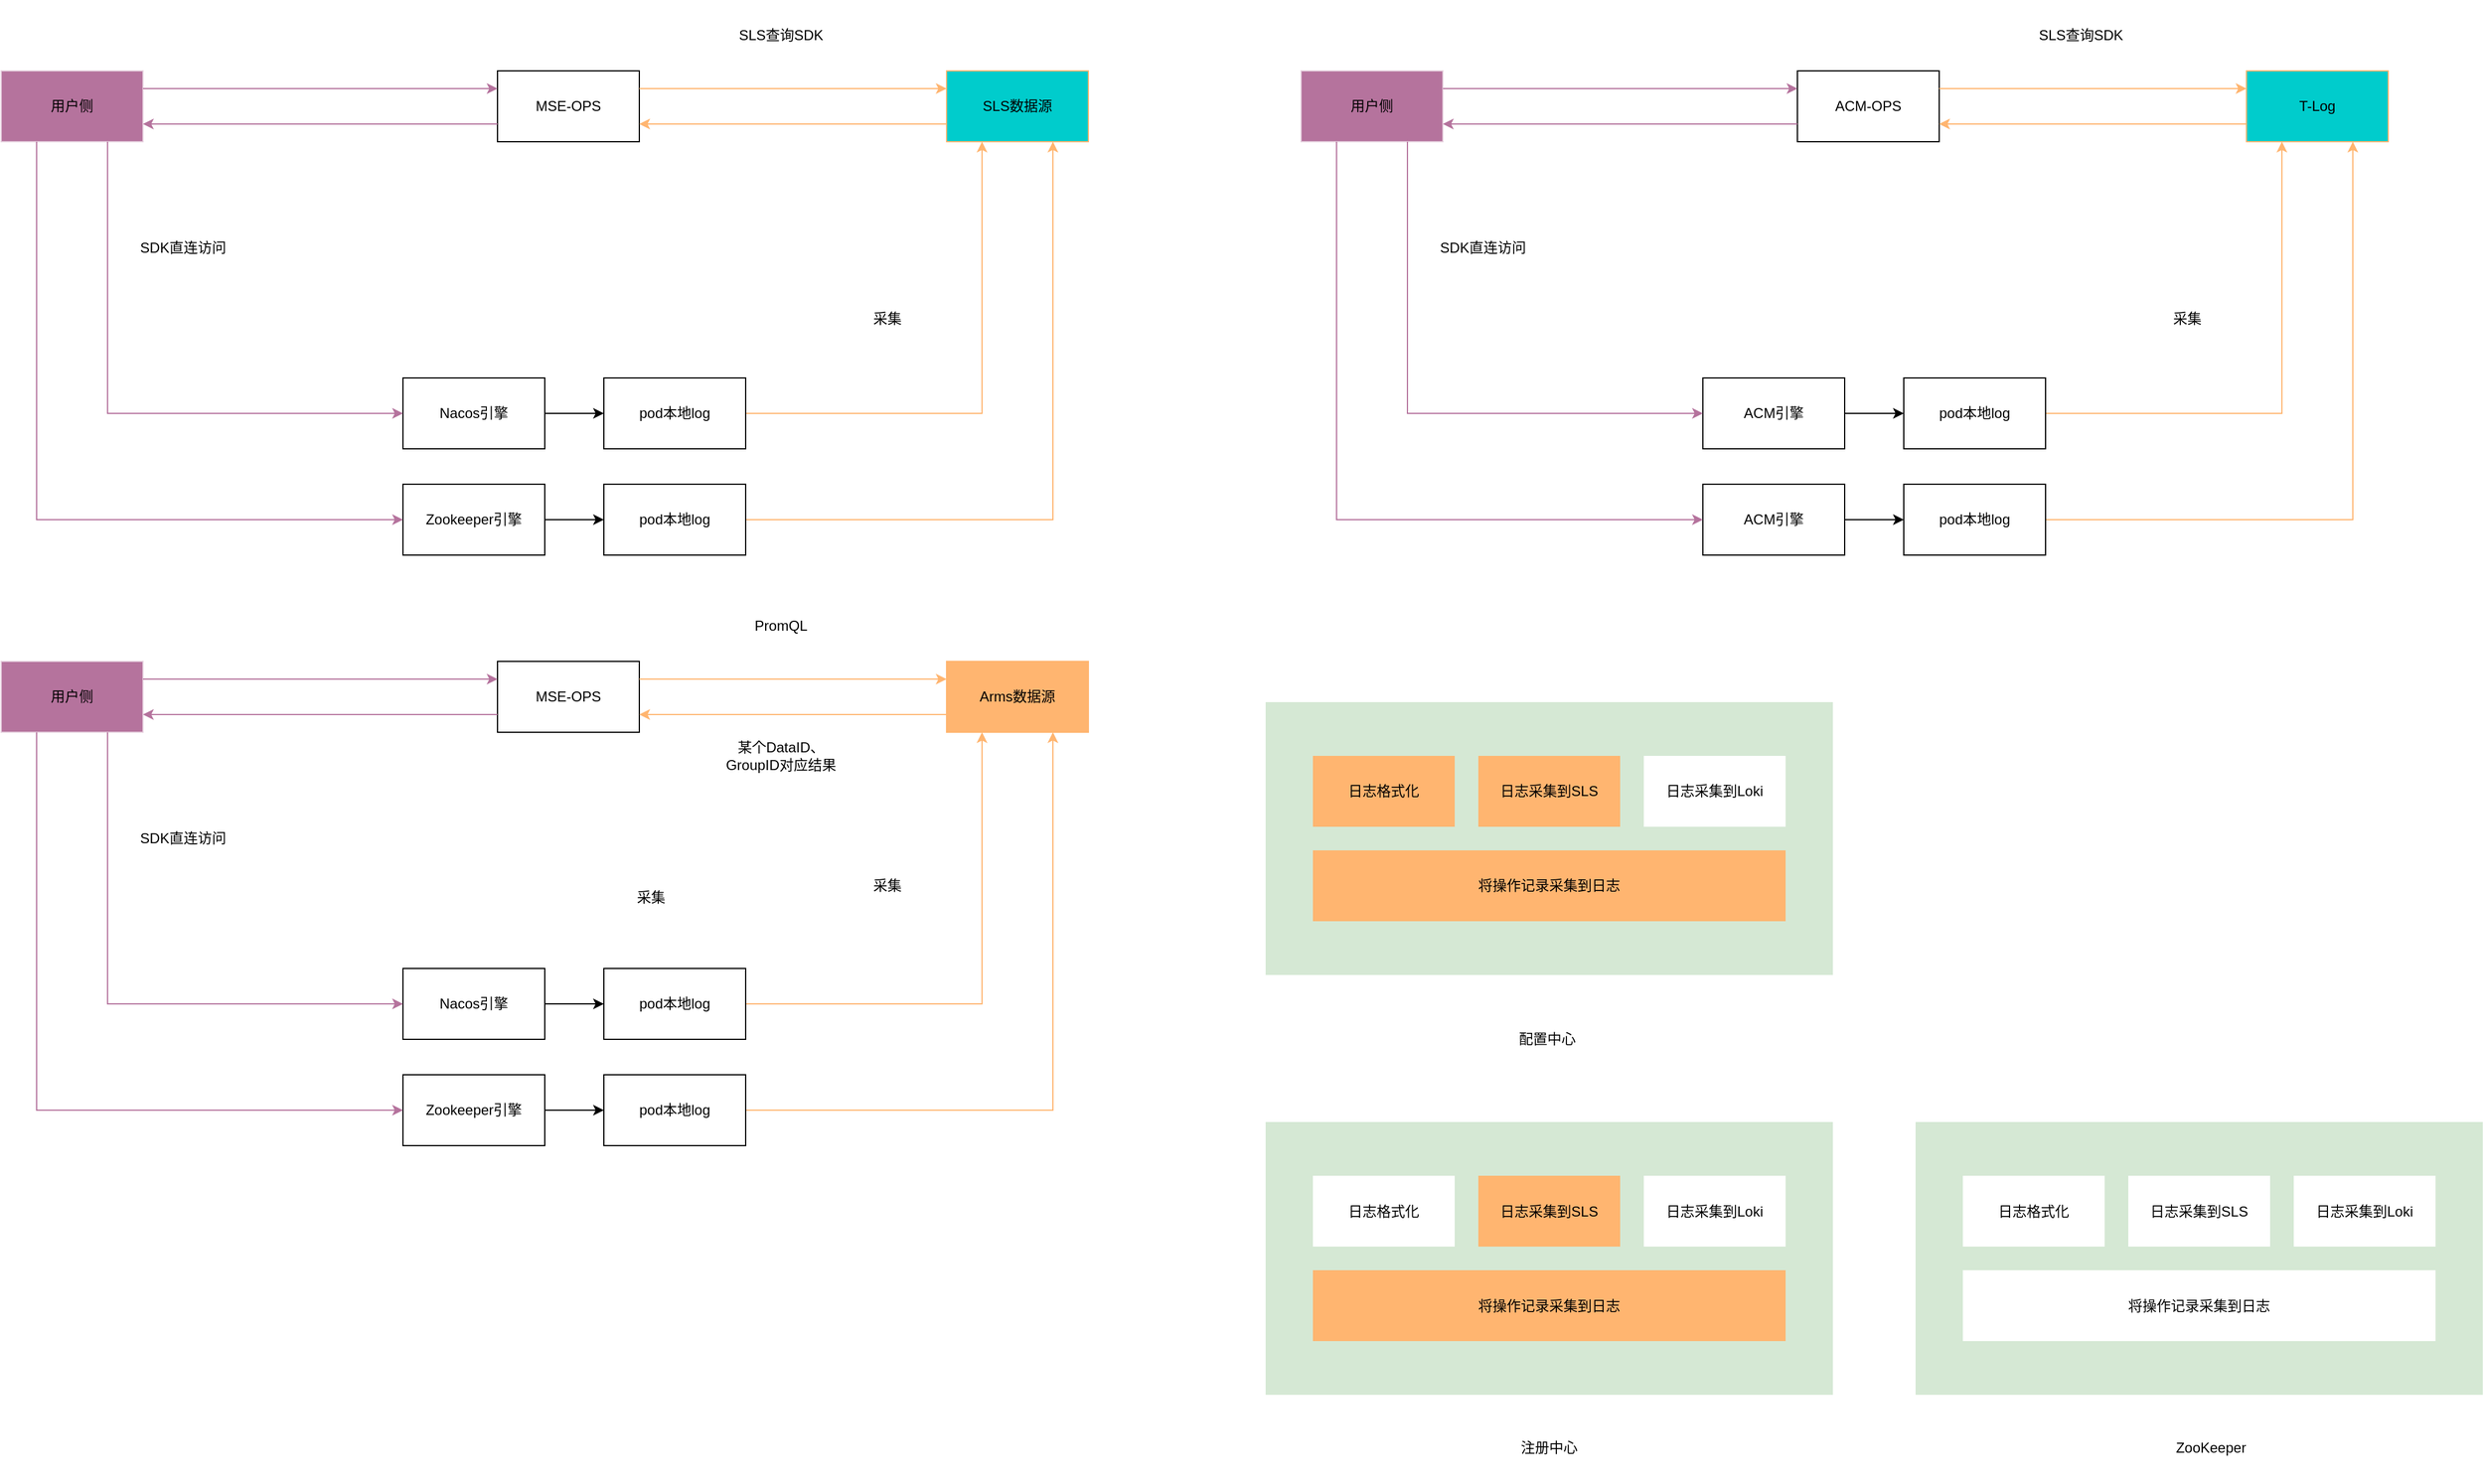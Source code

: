 <mxfile version="16.6.5" type="github">
  <diagram id="Uhu2Ll49Uh4k2IdSFsoS" name="Page-1">
    <mxGraphModel dx="1364" dy="728" grid="1" gridSize="10" guides="1" tooltips="1" connect="1" arrows="1" fold="1" page="1" pageScale="1" pageWidth="827" pageHeight="1169" math="0" shadow="0">
      <root>
        <mxCell id="0" />
        <mxCell id="1" parent="0" />
        <mxCell id="-PRiL7OBCbt_mv9-A4bU-6" value="用户侧" style="rounded=0;whiteSpace=wrap;html=1;fillColor=#B5739D;strokeColor=#E6D0DE;" parent="1" vertex="1">
          <mxGeometry x="240" y="1020" width="120" height="60" as="geometry" />
        </mxCell>
        <mxCell id="-PRiL7OBCbt_mv9-A4bU-7" value="MSE-OPS" style="rounded=0;whiteSpace=wrap;html=1;" parent="1" vertex="1">
          <mxGeometry x="660" y="1020" width="120" height="60" as="geometry" />
        </mxCell>
        <mxCell id="-PRiL7OBCbt_mv9-A4bU-8" value="Arms数据源" style="rounded=0;whiteSpace=wrap;html=1;strokeColor=#FFB570;fillColor=#FFB570;" parent="1" vertex="1">
          <mxGeometry x="1040" y="1020" width="120" height="60" as="geometry" />
        </mxCell>
        <mxCell id="-PRiL7OBCbt_mv9-A4bU-9" style="edgeStyle=orthogonalEdgeStyle;rounded=0;orthogonalLoop=1;jettySize=auto;html=1;exitX=1;exitY=0.5;exitDx=0;exitDy=0;entryX=0;entryY=0.5;entryDx=0;entryDy=0;" parent="1" source="-PRiL7OBCbt_mv9-A4bU-10" target="-PRiL7OBCbt_mv9-A4bU-23" edge="1">
          <mxGeometry relative="1" as="geometry" />
        </mxCell>
        <mxCell id="-PRiL7OBCbt_mv9-A4bU-10" value="Nacos引擎" style="rounded=0;whiteSpace=wrap;html=1;" parent="1" vertex="1">
          <mxGeometry x="580" y="1280" width="120" height="60" as="geometry" />
        </mxCell>
        <mxCell id="-PRiL7OBCbt_mv9-A4bU-11" value="" style="endArrow=classic;html=1;rounded=0;entryX=1;entryY=0.75;entryDx=0;entryDy=0;exitX=0;exitY=0.75;exitDx=0;exitDy=0;fillColor=#FFB570;strokeColor=#FFB570;" parent="1" source="-PRiL7OBCbt_mv9-A4bU-8" target="-PRiL7OBCbt_mv9-A4bU-7" edge="1">
          <mxGeometry width="50" height="50" relative="1" as="geometry">
            <mxPoint x="310" y="1170" as="sourcePoint" />
            <mxPoint x="610" y="1170" as="targetPoint" />
          </mxGeometry>
        </mxCell>
        <mxCell id="-PRiL7OBCbt_mv9-A4bU-12" value="" style="endArrow=classic;html=1;rounded=0;entryX=0;entryY=0.25;entryDx=0;entryDy=0;exitX=1;exitY=0.25;exitDx=0;exitDy=0;fillColor=#FFB570;strokeColor=#FFB570;" parent="1" source="-PRiL7OBCbt_mv9-A4bU-7" target="-PRiL7OBCbt_mv9-A4bU-8" edge="1">
          <mxGeometry width="50" height="50" relative="1" as="geometry">
            <mxPoint x="530" y="850" as="sourcePoint" />
            <mxPoint x="530" y="1010" as="targetPoint" />
          </mxGeometry>
        </mxCell>
        <mxCell id="-PRiL7OBCbt_mv9-A4bU-13" value="SDK直连访问" style="rounded=0;whiteSpace=wrap;html=1;strokeColor=none;" parent="1" vertex="1">
          <mxGeometry x="334" y="1140" width="120" height="60" as="geometry" />
        </mxCell>
        <mxCell id="-PRiL7OBCbt_mv9-A4bU-14" value="" style="endArrow=classic;html=1;rounded=0;entryX=1;entryY=0.75;entryDx=0;entryDy=0;exitX=0;exitY=0.75;exitDx=0;exitDy=0;fillColor=#B5739D;strokeColor=#B5739D;" parent="1" source="-PRiL7OBCbt_mv9-A4bU-7" target="-PRiL7OBCbt_mv9-A4bU-6" edge="1">
          <mxGeometry width="50" height="50" relative="1" as="geometry">
            <mxPoint x="760" y="1030" as="sourcePoint" />
            <mxPoint x="760" y="870" as="targetPoint" />
          </mxGeometry>
        </mxCell>
        <mxCell id="-PRiL7OBCbt_mv9-A4bU-15" value="" style="endArrow=classic;html=1;rounded=0;entryX=0;entryY=0.25;entryDx=0;entryDy=0;exitX=1;exitY=0.25;exitDx=0;exitDy=0;fillColor=#B5739D;strokeColor=#B5739D;" parent="1" source="-PRiL7OBCbt_mv9-A4bU-6" target="-PRiL7OBCbt_mv9-A4bU-7" edge="1">
          <mxGeometry width="50" height="50" relative="1" as="geometry">
            <mxPoint x="670" y="1075" as="sourcePoint" />
            <mxPoint x="370" y="1075" as="targetPoint" />
          </mxGeometry>
        </mxCell>
        <mxCell id="-PRiL7OBCbt_mv9-A4bU-17" style="edgeStyle=orthogonalEdgeStyle;rounded=0;orthogonalLoop=1;jettySize=auto;html=1;exitX=1;exitY=0.5;exitDx=0;exitDy=0;entryX=0;entryY=0.5;entryDx=0;entryDy=0;" parent="1" source="-PRiL7OBCbt_mv9-A4bU-18" target="-PRiL7OBCbt_mv9-A4bU-24" edge="1">
          <mxGeometry relative="1" as="geometry" />
        </mxCell>
        <mxCell id="-PRiL7OBCbt_mv9-A4bU-18" value="Zookeeper引擎" style="rounded=0;whiteSpace=wrap;html=1;" parent="1" vertex="1">
          <mxGeometry x="580" y="1370" width="120" height="60" as="geometry" />
        </mxCell>
        <mxCell id="-PRiL7OBCbt_mv9-A4bU-19" value="" style="endArrow=classic;html=1;rounded=0;entryX=0;entryY=0.5;entryDx=0;entryDy=0;exitX=0.75;exitY=1;exitDx=0;exitDy=0;fillColor=#B5739D;strokeColor=#B5739D;" parent="1" source="-PRiL7OBCbt_mv9-A4bU-6" target="-PRiL7OBCbt_mv9-A4bU-10" edge="1">
          <mxGeometry width="50" height="50" relative="1" as="geometry">
            <mxPoint x="370" y="1235" as="sourcePoint" />
            <mxPoint x="670" y="1235" as="targetPoint" />
            <Array as="points">
              <mxPoint x="330" y="1310" />
            </Array>
          </mxGeometry>
        </mxCell>
        <mxCell id="-PRiL7OBCbt_mv9-A4bU-20" value="" style="endArrow=classic;html=1;rounded=0;fillColor=#FFB570;strokeColor=#FFB570;exitX=1;exitY=0.5;exitDx=0;exitDy=0;entryX=0.25;entryY=1;entryDx=0;entryDy=0;" parent="1" source="-PRiL7OBCbt_mv9-A4bU-23" target="-PRiL7OBCbt_mv9-A4bU-8" edge="1">
          <mxGeometry width="50" height="50" relative="1" as="geometry">
            <mxPoint x="1000" y="1460" as="sourcePoint" />
            <mxPoint x="1070" y="1350" as="targetPoint" />
            <Array as="points">
              <mxPoint x="1070" y="1310" />
            </Array>
          </mxGeometry>
        </mxCell>
        <mxCell id="-PRiL7OBCbt_mv9-A4bU-21" value="" style="endArrow=classic;html=1;rounded=0;fillColor=#FFB570;strokeColor=#FFB570;exitX=1;exitY=0.5;exitDx=0;exitDy=0;entryX=0.75;entryY=1;entryDx=0;entryDy=0;" parent="1" source="-PRiL7OBCbt_mv9-A4bU-24" target="-PRiL7OBCbt_mv9-A4bU-8" edge="1">
          <mxGeometry width="50" height="50" relative="1" as="geometry">
            <mxPoint x="1010" y="1550" as="sourcePoint" />
            <mxPoint x="1130" y="1350" as="targetPoint" />
            <Array as="points">
              <mxPoint x="1130" y="1400" />
            </Array>
          </mxGeometry>
        </mxCell>
        <mxCell id="-PRiL7OBCbt_mv9-A4bU-22" value="" style="endArrow=classic;html=1;rounded=0;entryX=0;entryY=0.5;entryDx=0;entryDy=0;exitX=0.25;exitY=1;exitDx=0;exitDy=0;fillColor=#B5739D;strokeColor=#B5739D;" parent="1" source="-PRiL7OBCbt_mv9-A4bU-6" target="-PRiL7OBCbt_mv9-A4bU-18" edge="1">
          <mxGeometry width="50" height="50" relative="1" as="geometry">
            <mxPoint x="260" y="1360" as="sourcePoint" />
            <mxPoint x="590" y="1550" as="targetPoint" />
            <Array as="points">
              <mxPoint x="270" y="1400" />
            </Array>
          </mxGeometry>
        </mxCell>
        <mxCell id="-PRiL7OBCbt_mv9-A4bU-23" value="pod本地log" style="rounded=0;whiteSpace=wrap;html=1;" parent="1" vertex="1">
          <mxGeometry x="750" y="1280" width="120" height="60" as="geometry" />
        </mxCell>
        <mxCell id="-PRiL7OBCbt_mv9-A4bU-24" value="pod本地log" style="rounded=0;whiteSpace=wrap;html=1;" parent="1" vertex="1">
          <mxGeometry x="750" y="1370" width="120" height="60" as="geometry" />
        </mxCell>
        <mxCell id="-PRiL7OBCbt_mv9-A4bU-25" value="采集" style="rounded=0;whiteSpace=wrap;html=1;strokeColor=none;" parent="1" vertex="1">
          <mxGeometry x="730" y="1190" width="120" height="60" as="geometry" />
        </mxCell>
        <mxCell id="-PRiL7OBCbt_mv9-A4bU-26" value="PromQL" style="rounded=0;whiteSpace=wrap;html=1;strokeColor=none;" parent="1" vertex="1">
          <mxGeometry x="840" y="960" width="120" height="60" as="geometry" />
        </mxCell>
        <mxCell id="-PRiL7OBCbt_mv9-A4bU-29" value="采集" style="rounded=0;whiteSpace=wrap;html=1;strokeColor=none;" parent="1" vertex="1">
          <mxGeometry x="930" y="1180" width="120" height="60" as="geometry" />
        </mxCell>
        <mxCell id="-PRiL7OBCbt_mv9-A4bU-31" value="用户侧" style="rounded=0;whiteSpace=wrap;html=1;fillColor=#B5739D;strokeColor=#E6D0DE;" parent="1" vertex="1">
          <mxGeometry x="240" y="520" width="120" height="60" as="geometry" />
        </mxCell>
        <mxCell id="-PRiL7OBCbt_mv9-A4bU-32" value="MSE-OPS" style="rounded=0;whiteSpace=wrap;html=1;" parent="1" vertex="1">
          <mxGeometry x="660" y="520" width="120" height="60" as="geometry" />
        </mxCell>
        <mxCell id="-PRiL7OBCbt_mv9-A4bU-33" value="SLS数据源" style="rounded=0;whiteSpace=wrap;html=1;strokeColor=#FFB570;fillColor=#00CCCC;" parent="1" vertex="1">
          <mxGeometry x="1040" y="520" width="120" height="60" as="geometry" />
        </mxCell>
        <mxCell id="-PRiL7OBCbt_mv9-A4bU-34" style="edgeStyle=orthogonalEdgeStyle;rounded=0;orthogonalLoop=1;jettySize=auto;html=1;exitX=1;exitY=0.5;exitDx=0;exitDy=0;entryX=0;entryY=0.5;entryDx=0;entryDy=0;" parent="1" source="-PRiL7OBCbt_mv9-A4bU-35" target="-PRiL7OBCbt_mv9-A4bU-47" edge="1">
          <mxGeometry relative="1" as="geometry" />
        </mxCell>
        <mxCell id="-PRiL7OBCbt_mv9-A4bU-35" value="Nacos引擎" style="rounded=0;whiteSpace=wrap;html=1;" parent="1" vertex="1">
          <mxGeometry x="580" y="780" width="120" height="60" as="geometry" />
        </mxCell>
        <mxCell id="-PRiL7OBCbt_mv9-A4bU-36" value="" style="endArrow=classic;html=1;rounded=0;entryX=1;entryY=0.75;entryDx=0;entryDy=0;exitX=0;exitY=0.75;exitDx=0;exitDy=0;fillColor=#FFB570;strokeColor=#FFB570;" parent="1" source="-PRiL7OBCbt_mv9-A4bU-33" target="-PRiL7OBCbt_mv9-A4bU-32" edge="1">
          <mxGeometry width="50" height="50" relative="1" as="geometry">
            <mxPoint x="310" y="670" as="sourcePoint" />
            <mxPoint x="610" y="670" as="targetPoint" />
          </mxGeometry>
        </mxCell>
        <mxCell id="-PRiL7OBCbt_mv9-A4bU-37" value="" style="endArrow=classic;html=1;rounded=0;entryX=0;entryY=0.25;entryDx=0;entryDy=0;exitX=1;exitY=0.25;exitDx=0;exitDy=0;fillColor=#FFB570;strokeColor=#FFB570;" parent="1" source="-PRiL7OBCbt_mv9-A4bU-32" target="-PRiL7OBCbt_mv9-A4bU-33" edge="1">
          <mxGeometry width="50" height="50" relative="1" as="geometry">
            <mxPoint x="530" y="350" as="sourcePoint" />
            <mxPoint x="530" y="510" as="targetPoint" />
          </mxGeometry>
        </mxCell>
        <mxCell id="-PRiL7OBCbt_mv9-A4bU-38" value="SDK直连访问" style="rounded=0;whiteSpace=wrap;html=1;strokeColor=none;" parent="1" vertex="1">
          <mxGeometry x="334" y="640" width="120" height="60" as="geometry" />
        </mxCell>
        <mxCell id="-PRiL7OBCbt_mv9-A4bU-39" value="" style="endArrow=classic;html=1;rounded=0;entryX=1;entryY=0.75;entryDx=0;entryDy=0;exitX=0;exitY=0.75;exitDx=0;exitDy=0;fillColor=#B5739D;strokeColor=#B5739D;" parent="1" source="-PRiL7OBCbt_mv9-A4bU-32" target="-PRiL7OBCbt_mv9-A4bU-31" edge="1">
          <mxGeometry width="50" height="50" relative="1" as="geometry">
            <mxPoint x="760" y="530" as="sourcePoint" />
            <mxPoint x="760" y="370" as="targetPoint" />
          </mxGeometry>
        </mxCell>
        <mxCell id="-PRiL7OBCbt_mv9-A4bU-40" value="" style="endArrow=classic;html=1;rounded=0;entryX=0;entryY=0.25;entryDx=0;entryDy=0;exitX=1;exitY=0.25;exitDx=0;exitDy=0;fillColor=#B5739D;strokeColor=#B5739D;" parent="1" source="-PRiL7OBCbt_mv9-A4bU-31" target="-PRiL7OBCbt_mv9-A4bU-32" edge="1">
          <mxGeometry width="50" height="50" relative="1" as="geometry">
            <mxPoint x="670" y="575" as="sourcePoint" />
            <mxPoint x="370" y="575" as="targetPoint" />
          </mxGeometry>
        </mxCell>
        <mxCell id="-PRiL7OBCbt_mv9-A4bU-41" style="edgeStyle=orthogonalEdgeStyle;rounded=0;orthogonalLoop=1;jettySize=auto;html=1;exitX=1;exitY=0.5;exitDx=0;exitDy=0;entryX=0;entryY=0.5;entryDx=0;entryDy=0;" parent="1" source="-PRiL7OBCbt_mv9-A4bU-42" target="-PRiL7OBCbt_mv9-A4bU-48" edge="1">
          <mxGeometry relative="1" as="geometry" />
        </mxCell>
        <mxCell id="-PRiL7OBCbt_mv9-A4bU-42" value="Zookeeper引擎" style="rounded=0;whiteSpace=wrap;html=1;" parent="1" vertex="1">
          <mxGeometry x="580" y="870" width="120" height="60" as="geometry" />
        </mxCell>
        <mxCell id="-PRiL7OBCbt_mv9-A4bU-43" value="" style="endArrow=classic;html=1;rounded=0;entryX=0;entryY=0.5;entryDx=0;entryDy=0;exitX=0.75;exitY=1;exitDx=0;exitDy=0;fillColor=#B5739D;strokeColor=#B5739D;" parent="1" source="-PRiL7OBCbt_mv9-A4bU-31" target="-PRiL7OBCbt_mv9-A4bU-35" edge="1">
          <mxGeometry width="50" height="50" relative="1" as="geometry">
            <mxPoint x="370" y="735" as="sourcePoint" />
            <mxPoint x="670" y="735" as="targetPoint" />
            <Array as="points">
              <mxPoint x="330" y="810" />
            </Array>
          </mxGeometry>
        </mxCell>
        <mxCell id="-PRiL7OBCbt_mv9-A4bU-44" value="" style="endArrow=classic;html=1;rounded=0;fillColor=#FFB570;strokeColor=#FFB570;exitX=1;exitY=0.5;exitDx=0;exitDy=0;entryX=0.25;entryY=1;entryDx=0;entryDy=0;" parent="1" source="-PRiL7OBCbt_mv9-A4bU-47" target="-PRiL7OBCbt_mv9-A4bU-33" edge="1">
          <mxGeometry width="50" height="50" relative="1" as="geometry">
            <mxPoint x="1000" y="960" as="sourcePoint" />
            <mxPoint x="1070" y="850" as="targetPoint" />
            <Array as="points">
              <mxPoint x="1070" y="810" />
            </Array>
          </mxGeometry>
        </mxCell>
        <mxCell id="-PRiL7OBCbt_mv9-A4bU-45" value="" style="endArrow=classic;html=1;rounded=0;fillColor=#FFB570;strokeColor=#FFB570;exitX=1;exitY=0.5;exitDx=0;exitDy=0;entryX=0.75;entryY=1;entryDx=0;entryDy=0;" parent="1" source="-PRiL7OBCbt_mv9-A4bU-48" target="-PRiL7OBCbt_mv9-A4bU-33" edge="1">
          <mxGeometry width="50" height="50" relative="1" as="geometry">
            <mxPoint x="1010" y="1050" as="sourcePoint" />
            <mxPoint x="1130" y="850" as="targetPoint" />
            <Array as="points">
              <mxPoint x="1130" y="900" />
            </Array>
          </mxGeometry>
        </mxCell>
        <mxCell id="-PRiL7OBCbt_mv9-A4bU-46" value="" style="endArrow=classic;html=1;rounded=0;entryX=0;entryY=0.5;entryDx=0;entryDy=0;exitX=0.25;exitY=1;exitDx=0;exitDy=0;fillColor=#B5739D;strokeColor=#B5739D;" parent="1" source="-PRiL7OBCbt_mv9-A4bU-31" target="-PRiL7OBCbt_mv9-A4bU-42" edge="1">
          <mxGeometry width="50" height="50" relative="1" as="geometry">
            <mxPoint x="260" y="860" as="sourcePoint" />
            <mxPoint x="590" y="1050" as="targetPoint" />
            <Array as="points">
              <mxPoint x="270" y="900" />
            </Array>
          </mxGeometry>
        </mxCell>
        <mxCell id="-PRiL7OBCbt_mv9-A4bU-47" value="pod本地log" style="rounded=0;whiteSpace=wrap;html=1;" parent="1" vertex="1">
          <mxGeometry x="750" y="780" width="120" height="60" as="geometry" />
        </mxCell>
        <mxCell id="-PRiL7OBCbt_mv9-A4bU-48" value="pod本地log" style="rounded=0;whiteSpace=wrap;html=1;" parent="1" vertex="1">
          <mxGeometry x="750" y="870" width="120" height="60" as="geometry" />
        </mxCell>
        <mxCell id="-PRiL7OBCbt_mv9-A4bU-50" value="SLS查询SDK" style="rounded=0;whiteSpace=wrap;html=1;strokeColor=none;" parent="1" vertex="1">
          <mxGeometry x="840" y="460" width="120" height="60" as="geometry" />
        </mxCell>
        <mxCell id="-PRiL7OBCbt_mv9-A4bU-51" value="采集" style="rounded=0;whiteSpace=wrap;html=1;strokeColor=none;" parent="1" vertex="1">
          <mxGeometry x="930" y="700" width="120" height="60" as="geometry" />
        </mxCell>
        <mxCell id="-PRiL7OBCbt_mv9-A4bU-52" value="某个DataID、GroupID对应结果" style="rounded=0;whiteSpace=wrap;html=1;strokeColor=none;" parent="1" vertex="1">
          <mxGeometry x="840" y="1070" width="120" height="60" as="geometry" />
        </mxCell>
        <mxCell id="-PRiL7OBCbt_mv9-A4bU-53" value="用户侧" style="rounded=0;whiteSpace=wrap;html=1;fillColor=#B5739D;strokeColor=#E6D0DE;" parent="1" vertex="1">
          <mxGeometry x="1340" y="520" width="120" height="60" as="geometry" />
        </mxCell>
        <mxCell id="-PRiL7OBCbt_mv9-A4bU-54" value="ACM-OPS" style="rounded=0;whiteSpace=wrap;html=1;" parent="1" vertex="1">
          <mxGeometry x="1760" y="520" width="120" height="60" as="geometry" />
        </mxCell>
        <mxCell id="-PRiL7OBCbt_mv9-A4bU-55" value="T-Log" style="rounded=0;whiteSpace=wrap;html=1;strokeColor=#FFB570;fillColor=#00CCCC;" parent="1" vertex="1">
          <mxGeometry x="2140" y="520" width="120" height="60" as="geometry" />
        </mxCell>
        <mxCell id="-PRiL7OBCbt_mv9-A4bU-56" style="edgeStyle=orthogonalEdgeStyle;rounded=0;orthogonalLoop=1;jettySize=auto;html=1;exitX=1;exitY=0.5;exitDx=0;exitDy=0;entryX=0;entryY=0.5;entryDx=0;entryDy=0;" parent="1" source="-PRiL7OBCbt_mv9-A4bU-57" target="-PRiL7OBCbt_mv9-A4bU-69" edge="1">
          <mxGeometry relative="1" as="geometry" />
        </mxCell>
        <mxCell id="-PRiL7OBCbt_mv9-A4bU-57" value="ACM引擎" style="rounded=0;whiteSpace=wrap;html=1;" parent="1" vertex="1">
          <mxGeometry x="1680" y="780" width="120" height="60" as="geometry" />
        </mxCell>
        <mxCell id="-PRiL7OBCbt_mv9-A4bU-58" value="" style="endArrow=classic;html=1;rounded=0;entryX=1;entryY=0.75;entryDx=0;entryDy=0;exitX=0;exitY=0.75;exitDx=0;exitDy=0;fillColor=#FFB570;strokeColor=#FFB570;" parent="1" source="-PRiL7OBCbt_mv9-A4bU-55" target="-PRiL7OBCbt_mv9-A4bU-54" edge="1">
          <mxGeometry width="50" height="50" relative="1" as="geometry">
            <mxPoint x="1410" y="670" as="sourcePoint" />
            <mxPoint x="1710" y="670" as="targetPoint" />
          </mxGeometry>
        </mxCell>
        <mxCell id="-PRiL7OBCbt_mv9-A4bU-59" value="" style="endArrow=classic;html=1;rounded=0;entryX=0;entryY=0.25;entryDx=0;entryDy=0;exitX=1;exitY=0.25;exitDx=0;exitDy=0;fillColor=#FFB570;strokeColor=#FFB570;" parent="1" source="-PRiL7OBCbt_mv9-A4bU-54" target="-PRiL7OBCbt_mv9-A4bU-55" edge="1">
          <mxGeometry width="50" height="50" relative="1" as="geometry">
            <mxPoint x="1630" y="350" as="sourcePoint" />
            <mxPoint x="1630" y="510" as="targetPoint" />
          </mxGeometry>
        </mxCell>
        <mxCell id="-PRiL7OBCbt_mv9-A4bU-60" value="SDK直连访问" style="rounded=0;whiteSpace=wrap;html=1;strokeColor=none;" parent="1" vertex="1">
          <mxGeometry x="1434" y="640" width="120" height="60" as="geometry" />
        </mxCell>
        <mxCell id="-PRiL7OBCbt_mv9-A4bU-61" value="" style="endArrow=classic;html=1;rounded=0;entryX=1;entryY=0.75;entryDx=0;entryDy=0;exitX=0;exitY=0.75;exitDx=0;exitDy=0;fillColor=#B5739D;strokeColor=#B5739D;" parent="1" source="-PRiL7OBCbt_mv9-A4bU-54" target="-PRiL7OBCbt_mv9-A4bU-53" edge="1">
          <mxGeometry width="50" height="50" relative="1" as="geometry">
            <mxPoint x="1860" y="530" as="sourcePoint" />
            <mxPoint x="1860" y="370" as="targetPoint" />
          </mxGeometry>
        </mxCell>
        <mxCell id="-PRiL7OBCbt_mv9-A4bU-62" value="" style="endArrow=classic;html=1;rounded=0;entryX=0;entryY=0.25;entryDx=0;entryDy=0;exitX=1;exitY=0.25;exitDx=0;exitDy=0;fillColor=#B5739D;strokeColor=#B5739D;" parent="1" source="-PRiL7OBCbt_mv9-A4bU-53" target="-PRiL7OBCbt_mv9-A4bU-54" edge="1">
          <mxGeometry width="50" height="50" relative="1" as="geometry">
            <mxPoint x="1770" y="575" as="sourcePoint" />
            <mxPoint x="1470" y="575" as="targetPoint" />
          </mxGeometry>
        </mxCell>
        <mxCell id="-PRiL7OBCbt_mv9-A4bU-63" style="edgeStyle=orthogonalEdgeStyle;rounded=0;orthogonalLoop=1;jettySize=auto;html=1;exitX=1;exitY=0.5;exitDx=0;exitDy=0;entryX=0;entryY=0.5;entryDx=0;entryDy=0;" parent="1" source="-PRiL7OBCbt_mv9-A4bU-64" target="-PRiL7OBCbt_mv9-A4bU-70" edge="1">
          <mxGeometry relative="1" as="geometry" />
        </mxCell>
        <mxCell id="-PRiL7OBCbt_mv9-A4bU-64" value="ACM引擎" style="rounded=0;whiteSpace=wrap;html=1;" parent="1" vertex="1">
          <mxGeometry x="1680" y="870" width="120" height="60" as="geometry" />
        </mxCell>
        <mxCell id="-PRiL7OBCbt_mv9-A4bU-65" value="" style="endArrow=classic;html=1;rounded=0;entryX=0;entryY=0.5;entryDx=0;entryDy=0;exitX=0.75;exitY=1;exitDx=0;exitDy=0;fillColor=#B5739D;strokeColor=#B5739D;" parent="1" source="-PRiL7OBCbt_mv9-A4bU-53" target="-PRiL7OBCbt_mv9-A4bU-57" edge="1">
          <mxGeometry width="50" height="50" relative="1" as="geometry">
            <mxPoint x="1470" y="735" as="sourcePoint" />
            <mxPoint x="1770" y="735" as="targetPoint" />
            <Array as="points">
              <mxPoint x="1430" y="810" />
            </Array>
          </mxGeometry>
        </mxCell>
        <mxCell id="-PRiL7OBCbt_mv9-A4bU-66" value="" style="endArrow=classic;html=1;rounded=0;fillColor=#FFB570;strokeColor=#FFB570;exitX=1;exitY=0.5;exitDx=0;exitDy=0;entryX=0.25;entryY=1;entryDx=0;entryDy=0;" parent="1" source="-PRiL7OBCbt_mv9-A4bU-69" target="-PRiL7OBCbt_mv9-A4bU-55" edge="1">
          <mxGeometry width="50" height="50" relative="1" as="geometry">
            <mxPoint x="2100" y="960" as="sourcePoint" />
            <mxPoint x="2170" y="850" as="targetPoint" />
            <Array as="points">
              <mxPoint x="2170" y="810" />
            </Array>
          </mxGeometry>
        </mxCell>
        <mxCell id="-PRiL7OBCbt_mv9-A4bU-67" value="" style="endArrow=classic;html=1;rounded=0;fillColor=#FFB570;strokeColor=#FFB570;exitX=1;exitY=0.5;exitDx=0;exitDy=0;entryX=0.75;entryY=1;entryDx=0;entryDy=0;" parent="1" source="-PRiL7OBCbt_mv9-A4bU-70" target="-PRiL7OBCbt_mv9-A4bU-55" edge="1">
          <mxGeometry width="50" height="50" relative="1" as="geometry">
            <mxPoint x="2110" y="1050" as="sourcePoint" />
            <mxPoint x="2230" y="850" as="targetPoint" />
            <Array as="points">
              <mxPoint x="2230" y="900" />
            </Array>
          </mxGeometry>
        </mxCell>
        <mxCell id="-PRiL7OBCbt_mv9-A4bU-68" value="" style="endArrow=classic;html=1;rounded=0;entryX=0;entryY=0.5;entryDx=0;entryDy=0;exitX=0.25;exitY=1;exitDx=0;exitDy=0;fillColor=#B5739D;strokeColor=#B5739D;" parent="1" source="-PRiL7OBCbt_mv9-A4bU-53" target="-PRiL7OBCbt_mv9-A4bU-64" edge="1">
          <mxGeometry width="50" height="50" relative="1" as="geometry">
            <mxPoint x="1360" y="860" as="sourcePoint" />
            <mxPoint x="1690" y="1050" as="targetPoint" />
            <Array as="points">
              <mxPoint x="1370" y="900" />
            </Array>
          </mxGeometry>
        </mxCell>
        <mxCell id="-PRiL7OBCbt_mv9-A4bU-69" value="pod本地log" style="rounded=0;whiteSpace=wrap;html=1;" parent="1" vertex="1">
          <mxGeometry x="1850" y="780" width="120" height="60" as="geometry" />
        </mxCell>
        <mxCell id="-PRiL7OBCbt_mv9-A4bU-70" value="pod本地log" style="rounded=0;whiteSpace=wrap;html=1;" parent="1" vertex="1">
          <mxGeometry x="1850" y="870" width="120" height="60" as="geometry" />
        </mxCell>
        <mxCell id="-PRiL7OBCbt_mv9-A4bU-71" value="SLS查询SDK" style="rounded=0;whiteSpace=wrap;html=1;strokeColor=none;" parent="1" vertex="1">
          <mxGeometry x="1940" y="460" width="120" height="60" as="geometry" />
        </mxCell>
        <mxCell id="-PRiL7OBCbt_mv9-A4bU-72" value="采集" style="rounded=0;whiteSpace=wrap;html=1;strokeColor=none;" parent="1" vertex="1">
          <mxGeometry x="2030" y="700" width="120" height="60" as="geometry" />
        </mxCell>
        <mxCell id="O2QCgnUelPA72kU04q-o-1" value="" style="rounded=0;whiteSpace=wrap;html=1;fillColor=#D5E8D4;strokeColor=none;" parent="1" vertex="1">
          <mxGeometry x="1310" y="1054.5" width="480" height="231" as="geometry" />
        </mxCell>
        <mxCell id="O2QCgnUelPA72kU04q-o-6" value="日志采集到SLS" style="rounded=0;whiteSpace=wrap;html=1;fillColor=#FFB570;strokeColor=none;" parent="1" vertex="1">
          <mxGeometry x="1490" y="1100" width="120" height="60" as="geometry" />
        </mxCell>
        <mxCell id="O2QCgnUelPA72kU04q-o-7" value="日志采集到Loki" style="rounded=0;whiteSpace=wrap;html=1;strokeColor=none;" parent="1" vertex="1">
          <mxGeometry x="1630" y="1100" width="120" height="60" as="geometry" />
        </mxCell>
        <mxCell id="O2QCgnUelPA72kU04q-o-8" value="将操作记录采集到日志" style="rounded=0;whiteSpace=wrap;html=1;fillColor=#FFB570;strokeColor=none;" parent="1" vertex="1">
          <mxGeometry x="1350" y="1180" width="400" height="60" as="geometry" />
        </mxCell>
        <mxCell id="O2QCgnUelPA72kU04q-o-9" value="日志格式化" style="rounded=0;whiteSpace=wrap;html=1;fillColor=#FFB570;strokeColor=none;" parent="1" vertex="1">
          <mxGeometry x="1350" y="1100" width="120" height="60" as="geometry" />
        </mxCell>
        <mxCell id="O2QCgnUelPA72kU04q-o-11" value="配置中心&amp;nbsp;" style="rounded=0;whiteSpace=wrap;html=1;strokeColor=none;" parent="1" vertex="1">
          <mxGeometry x="1490" y="1310" width="120" height="60" as="geometry" />
        </mxCell>
        <mxCell id="O2QCgnUelPA72kU04q-o-17" value="" style="rounded=0;whiteSpace=wrap;html=1;fillColor=#D5E8D4;strokeColor=none;" parent="1" vertex="1">
          <mxGeometry x="1860" y="1410" width="480" height="231" as="geometry" />
        </mxCell>
        <mxCell id="O2QCgnUelPA72kU04q-o-18" value="注册中心" style="rounded=0;whiteSpace=wrap;html=1;strokeColor=none;" parent="1" vertex="1">
          <mxGeometry x="1490" y="1655.5" width="120" height="60" as="geometry" />
        </mxCell>
        <mxCell id="O2QCgnUelPA72kU04q-o-19" value="日志采集到SLS" style="rounded=0;whiteSpace=wrap;html=1;strokeColor=none;" parent="1" vertex="1">
          <mxGeometry x="2040" y="1455.5" width="120" height="60" as="geometry" />
        </mxCell>
        <mxCell id="O2QCgnUelPA72kU04q-o-20" value="日志采集到Loki" style="rounded=0;whiteSpace=wrap;html=1;strokeColor=none;" parent="1" vertex="1">
          <mxGeometry x="2180" y="1455.5" width="120" height="60" as="geometry" />
        </mxCell>
        <mxCell id="O2QCgnUelPA72kU04q-o-21" value="将操作记录采集到日志" style="rounded=0;whiteSpace=wrap;html=1;strokeColor=none;" parent="1" vertex="1">
          <mxGeometry x="1900" y="1535.5" width="400" height="60" as="geometry" />
        </mxCell>
        <mxCell id="O2QCgnUelPA72kU04q-o-22" value="日志格式化" style="rounded=0;whiteSpace=wrap;html=1;strokeColor=none;" parent="1" vertex="1">
          <mxGeometry x="1900" y="1455.5" width="120" height="60" as="geometry" />
        </mxCell>
        <mxCell id="O2QCgnUelPA72kU04q-o-33" value="" style="rounded=0;whiteSpace=wrap;html=1;fillColor=#D5E8D4;strokeColor=none;" parent="1" vertex="1">
          <mxGeometry x="1310" y="1410" width="480" height="231" as="geometry" />
        </mxCell>
        <mxCell id="O2QCgnUelPA72kU04q-o-34" value="ZooKeeper" style="rounded=0;whiteSpace=wrap;html=1;strokeColor=none;" parent="1" vertex="1">
          <mxGeometry x="2050" y="1655.5" width="120" height="60" as="geometry" />
        </mxCell>
        <mxCell id="O2QCgnUelPA72kU04q-o-35" value="日志采集到SLS" style="rounded=0;whiteSpace=wrap;html=1;fillColor=#FFB570;strokeColor=none;" parent="1" vertex="1">
          <mxGeometry x="1490" y="1455.5" width="120" height="60" as="geometry" />
        </mxCell>
        <mxCell id="O2QCgnUelPA72kU04q-o-36" value="日志采集到Loki" style="rounded=0;whiteSpace=wrap;html=1;strokeColor=none;" parent="1" vertex="1">
          <mxGeometry x="1630" y="1455.5" width="120" height="60" as="geometry" />
        </mxCell>
        <mxCell id="O2QCgnUelPA72kU04q-o-37" value="将操作记录采集到日志" style="rounded=0;whiteSpace=wrap;html=1;fillColor=#FFB570;strokeColor=none;" parent="1" vertex="1">
          <mxGeometry x="1350" y="1535.5" width="400" height="60" as="geometry" />
        </mxCell>
        <mxCell id="O2QCgnUelPA72kU04q-o-38" value="日志格式化" style="rounded=0;whiteSpace=wrap;html=1;strokeColor=none;" parent="1" vertex="1">
          <mxGeometry x="1350" y="1455.5" width="120" height="60" as="geometry" />
        </mxCell>
      </root>
    </mxGraphModel>
  </diagram>
</mxfile>
